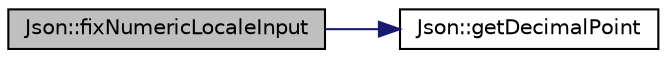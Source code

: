 digraph "Json::fixNumericLocaleInput"
{
 // LATEX_PDF_SIZE
  edge [fontname="Helvetica",fontsize="10",labelfontname="Helvetica",labelfontsize="10"];
  node [fontname="Helvetica",fontsize="10",shape=record];
  rankdir="LR";
  Node1 [label="Json::fixNumericLocaleInput",height=0.2,width=0.4,color="black", fillcolor="grey75", style="filled", fontcolor="black",tooltip=" "];
  Node1 -> Node2 [color="midnightblue",fontsize="10",style="solid",fontname="Helvetica"];
  Node2 [label="Json::getDecimalPoint",height=0.2,width=0.4,color="black", fillcolor="white", style="filled",URL="$namespace_json.html#ac99d7a5551039dfa712dd1d143c25a16",tooltip=" "];
}
